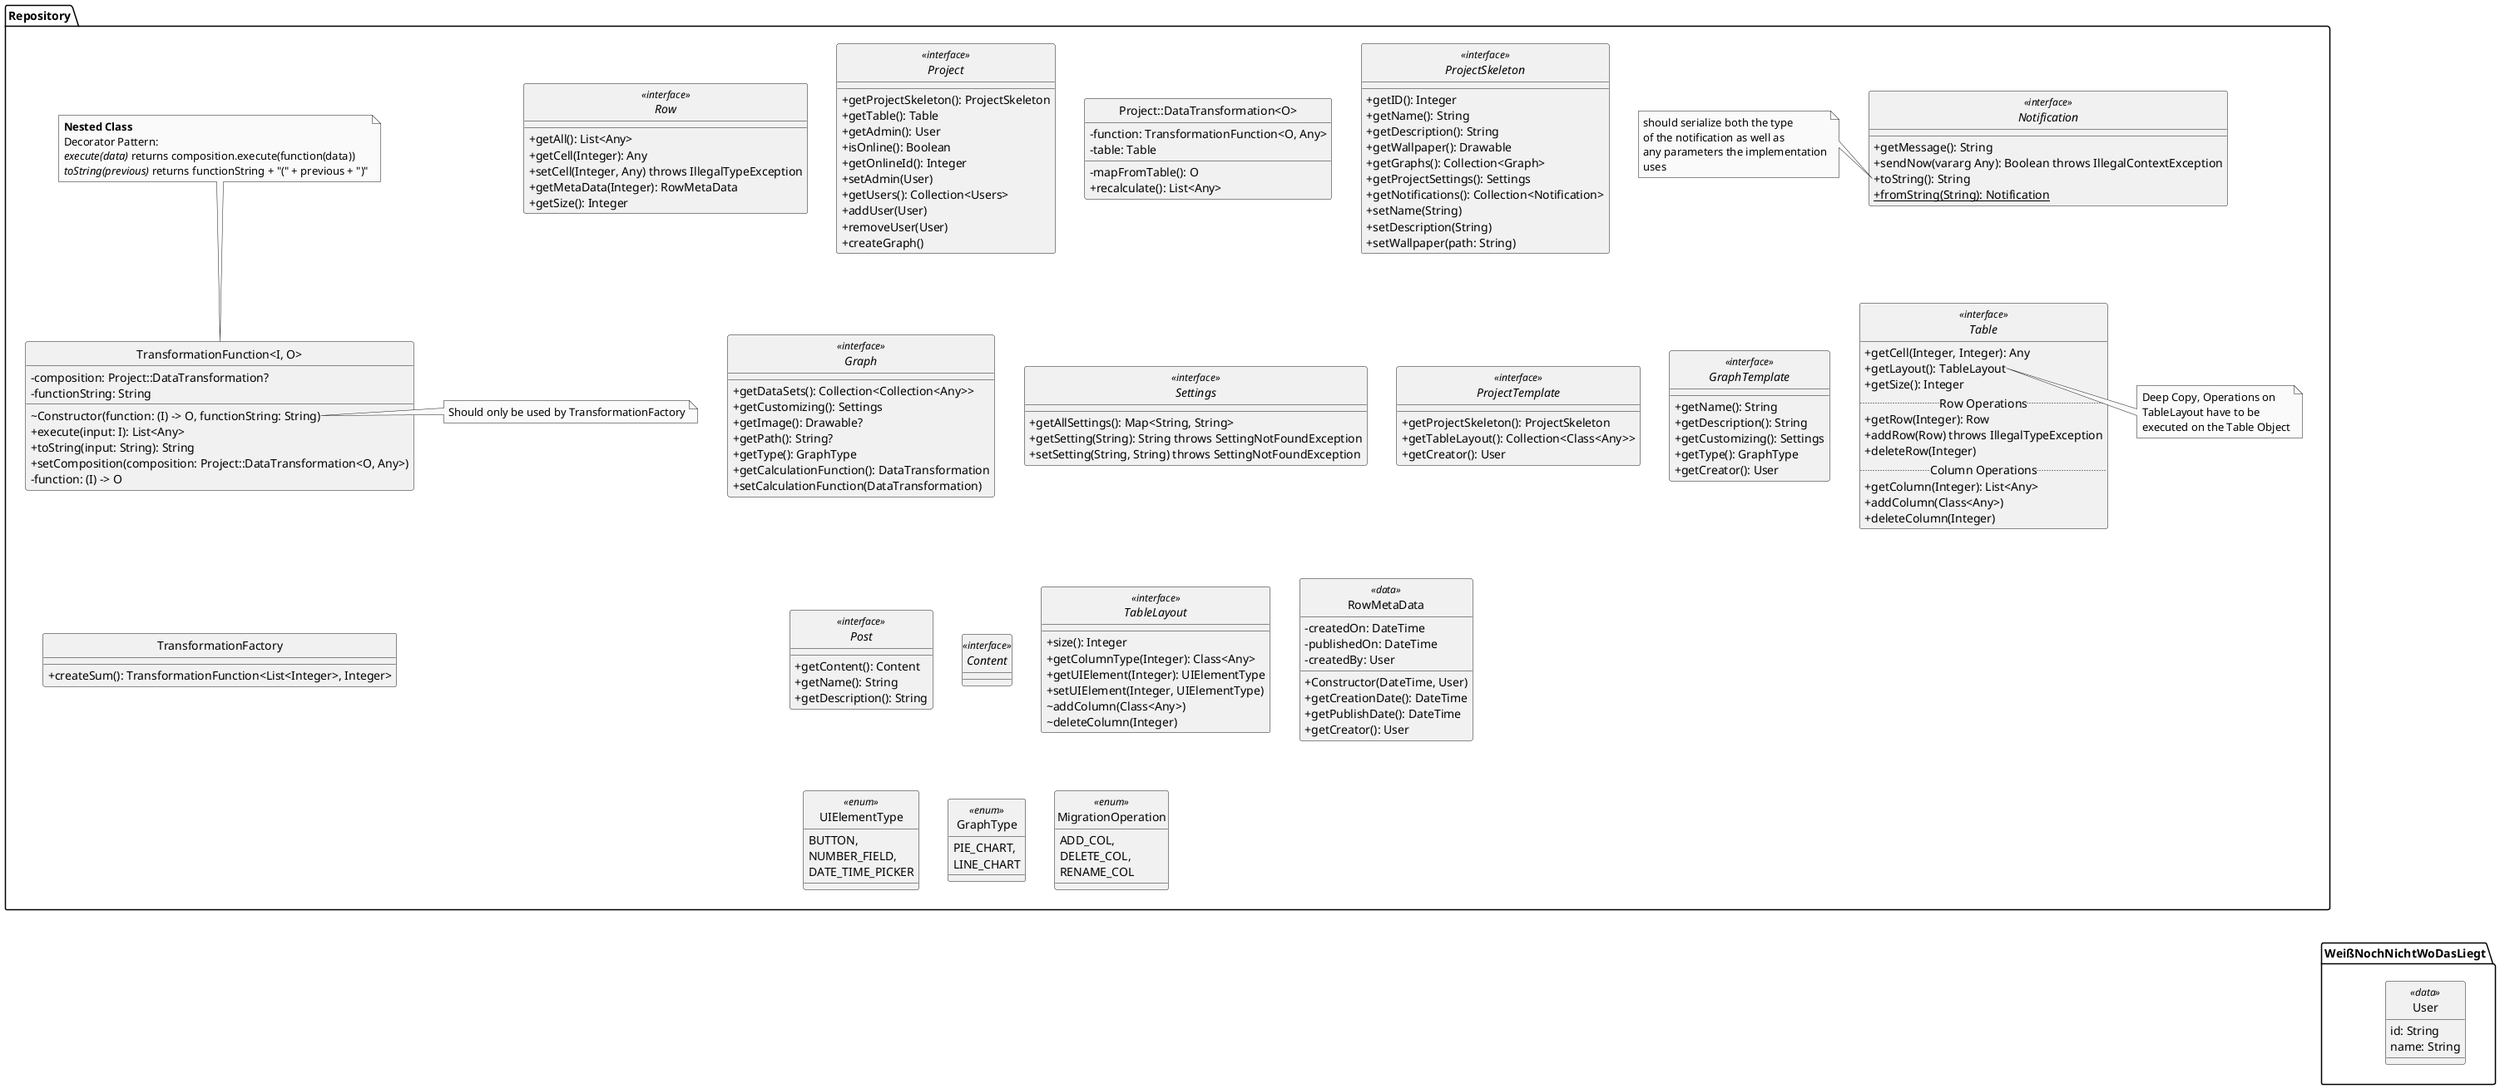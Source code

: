 @startuml

skinparam monochrome true
skinparam shadowing false
skinparam genericDisplay old
skinparam classAttributeIconSize 0
hide circle


package Repository {
  
    interface Table <<interface>> {
        +getCell(Integer, Integer): Any
        +getLayout(): TableLayout
        +getSize(): Integer
        ..Row Operations..
        +getRow(Integer): Row
        +addRow(Row) throws IllegalTypeException
        +deleteRow(Integer)
        ..Column Operations..
        +getColumn(Integer): List<Any>
        +addColumn(Class<Any>)
        +deleteColumn(Integer)
    }
    note right of Table::getLayout()
        Deep Copy, Operations on
        TableLayout have to be
        executed on the Table Object
    end note

    interface Row <<interface>> {
        +getAll(): List<Any>
        +getCell(Integer): Any
        +setCell(Integer, Any) throws IllegalTypeException
        +getMetaData(Integer): RowMetaData
        +getSize(): Integer
    }

    interface Project <<interface>> {
        +getProjectSkeleton(): ProjectSkeleton
        +getTable(): Table
        +getAdmin(): User
        +isOnline(): Boolean
        +getOnlineId(): Integer
        +setAdmin(User)
        +getUsers(): Collection<Users>
        +addUser(User)
        +removeUser(User)
        +createGraph()
    }
  
    'Nested Class: You need an object of a class Implementing Project in Order to create
    'a DataTransformation
    class Project::DataTransformation<O> {
        -function: TransformationFunction<O, Any>
        -table: Table
        -mapFromTable(): O
        +recalculate(): List<Any>
    }

    class TransformationFunction<I, O> {
        ~Constructor(function: (I) -> O, functionString: String)
        +execute(input: I): List<Any>
        +toString(input: String): String
        +setComposition(composition: Project::DataTransformation<O, Any>)
        -function: (I) -> O
        -composition: Project::DataTransformation?
        -functionString: String
    }

    note top
        <b>Nested Class</b>
        Decorator Pattern:
        <i>execute(data)</i> returns composition.execute(function(data))
        <i>toString(previous)</i> returns functionString + "(" + previous + ")"
    end note

    class TransformationFactory {
        +createSum(): TransformationFunction<List<Integer>, Integer>
    }

    TransformationFunction -[hidden]-> TransformationFactory

    note right of TransformationFunction::Constructor
        Should only be used by TransformationFactory
    end note

    interface ProjectSkeleton <<interface>> {
        +getID(): Integer
        +getName(): String
        +getDescription(): String
        +getWallpaper(): Drawable
        +getGraphs(): Collection<Graph>
        +getProjectSettings(): Settings
        +getNotifications(): Collection<Notification>
        +setName(String)
        +setDescription(String)
        +setWallpaper(path: String)
    }

    interface Graph <<interface>> {
        'Does this always recompute the DataSets? If not how does it decide when to recompute?
        +getDataSets(): Collection<Collection<Any>>
        +getCustomizing(): Settings
        +getImage(): Drawable?
        +getPath(): String?
        +getType(): GraphType
        +getCalculationFunction(): DataTransformation
        +setCalculationFunction(DataTransformation)
    }

    interface Settings <<interface>> {
        +getAllSettings(): Map<String, String>
        +getSetting(String): String throws SettingNotFoundException
        +setSetting(String, String) throws SettingNotFoundException
    }

    interface Notification <<interface>> {
        +getMessage(): String
        +sendNow(vararg Any): Boolean throws IllegalContextException
        +toString(): String
        +{static}fromString(String): Notification
    }
    note left of Notification::toString()
        should serialize both the type
        of the notification as well as
        any parameters the implementation
        uses
    end note
  
    interface ProjectTemplate <<interface>> {
        +getProjectSkeleton(): ProjectSkeleton
        +getTableLayout(): Collection<Class<Any>>
        +getCreator(): User
    }

    interface GraphTemplate <<interface>> {
        +getName(): String
        +getDescription(): String
        +getCustomizing(): Settings
        +getType(): GraphType
        +getCreator(): User
    }

    interface Post <<interface>> {
        +getContent(): Content
        +getName(): String
        +getDescription(): String
    }

    interface Content <<interface>> {

    }

    interface TableLayout <<interface>> {
        +size(): Integer
        +getColumnType(Integer): Class<Any>
        +getUIElement(Integer): UIElementType
        +setUIElement(Integer, UIElementType)
        ~addColumn(Class<Any>)
        ~deleteColumn(Integer)
    }

    class RowMetaData <<data>> {
        +Constructor(DateTime, User)
        +getCreationDate(): DateTime
        +getPublishDate(): DateTime
        +getCreator(): User
        -createdOn: DateTime
        -publishedOn: DateTime
        -createdBy: User
    }

    enum UIElementType <<enum>> {
        BUTTON,
        NUMBER_FIELD,
        DATE_TIME_PICKER
    }

    enum GraphType <<enum>> {
        PIE_CHART,
        LINE_CHART
    }

    enum MigrationOperation <<enum>> {
        ADD_COL,
        DELETE_COL,
        RENAME_COL
    }
}

Notification -[hidden]-> Table
Repository ----[hidden]-> WeißNochNichtWoDasLiegt

package WeißNochNichtWoDasLiegt {

    class User <<data>> {
        id: String
        name: String
    }
}



@enduml